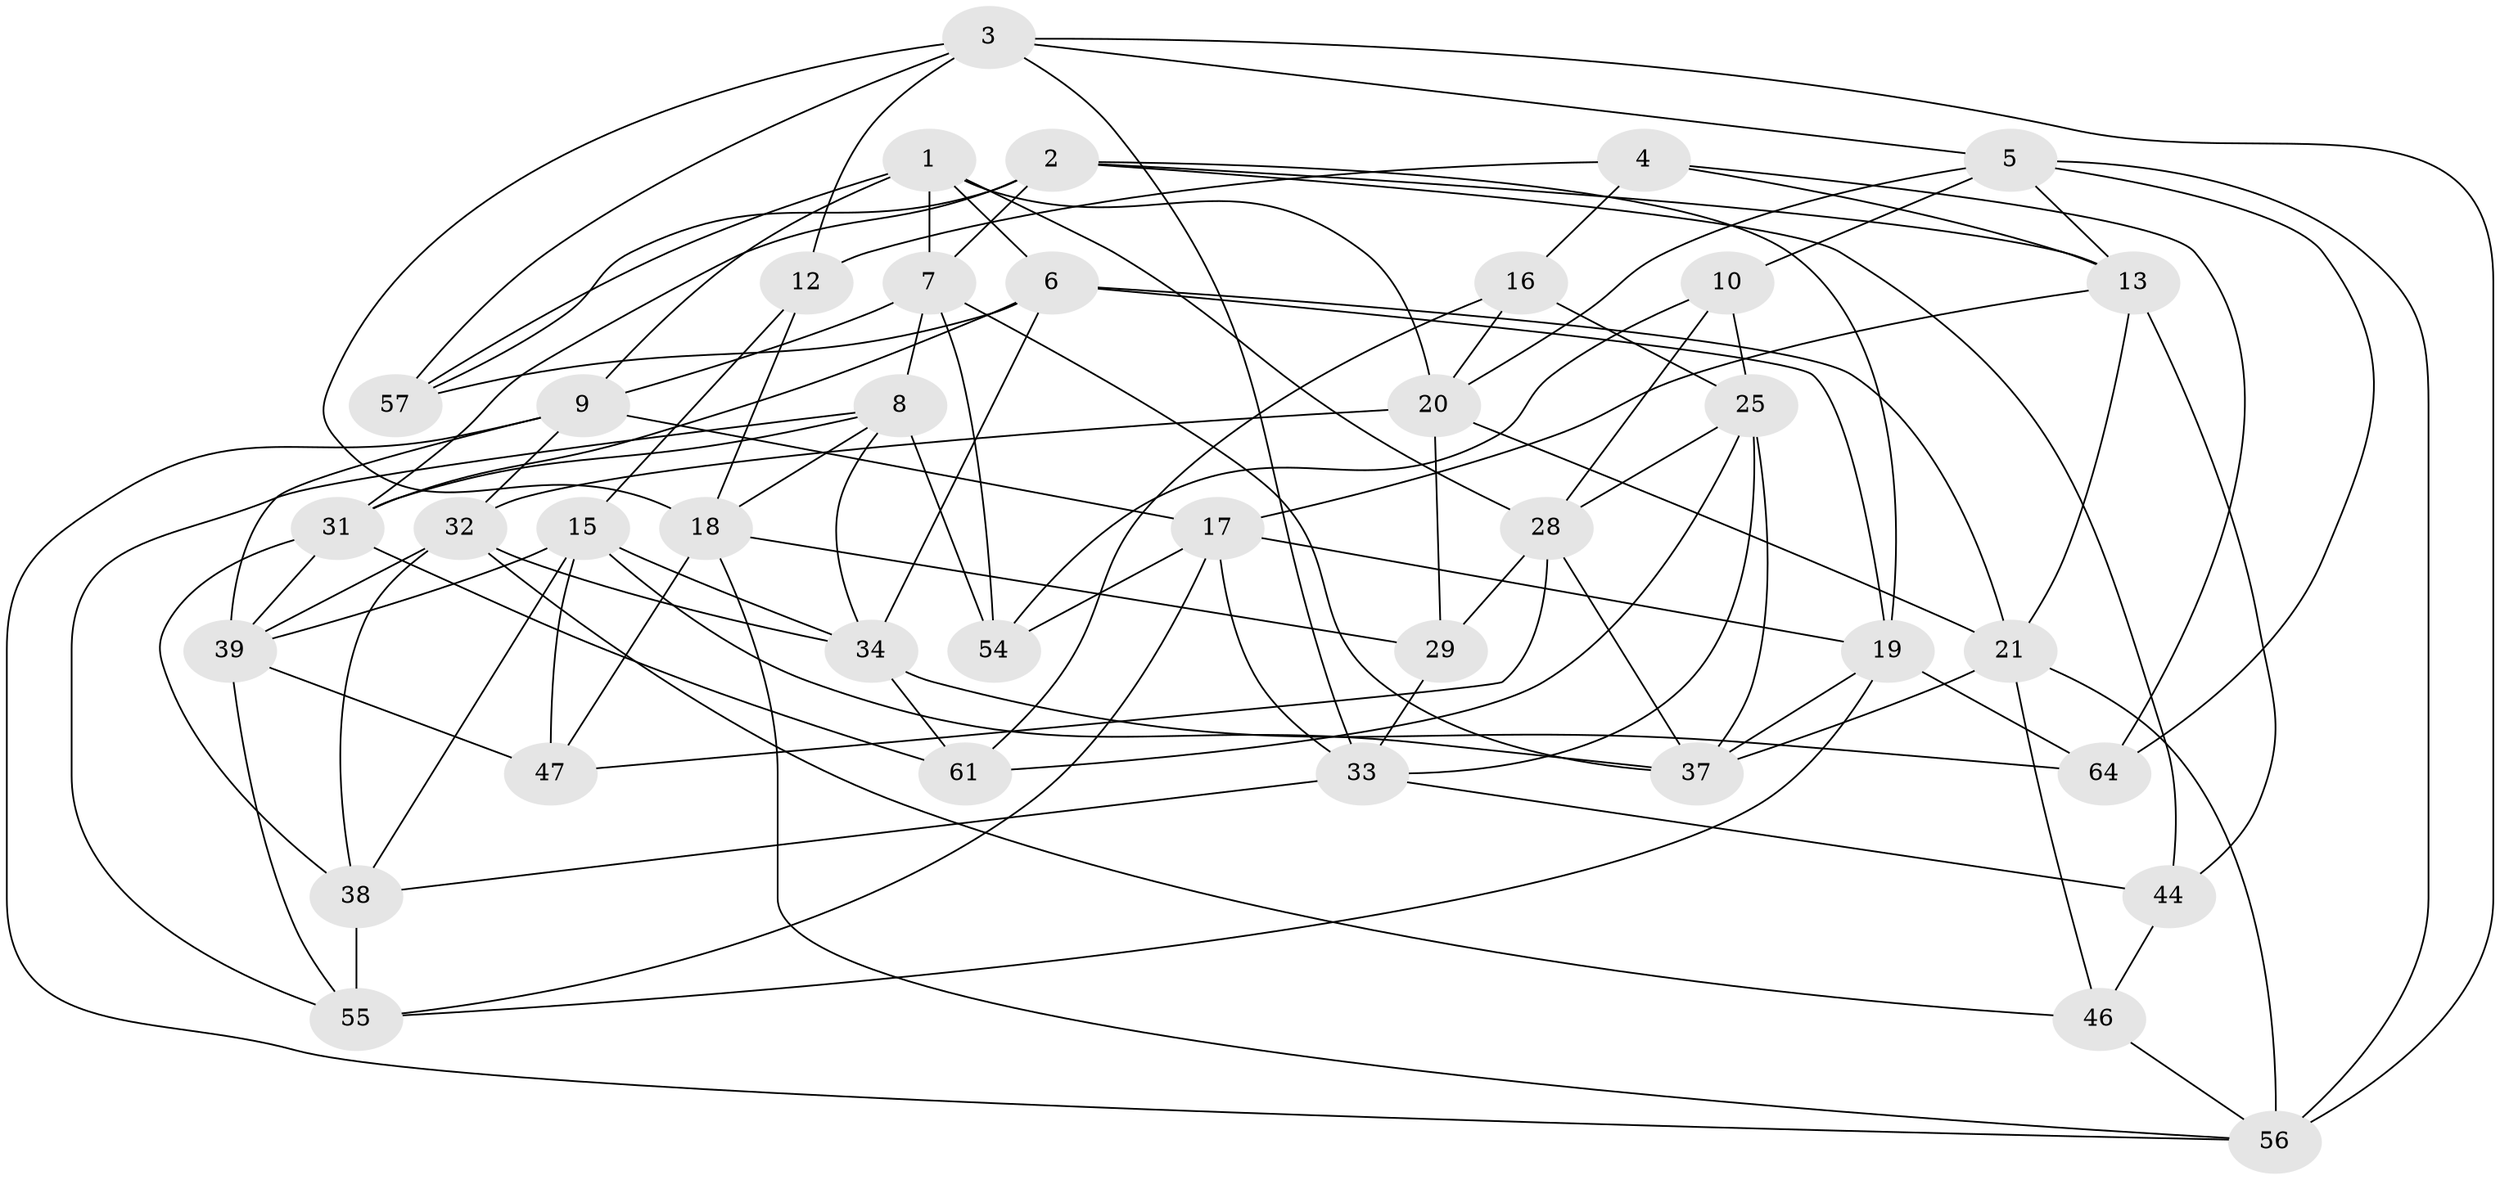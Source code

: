 // Generated by graph-tools (version 1.1) at 2025/52/02/27/25 19:52:34]
// undirected, 38 vertices, 101 edges
graph export_dot {
graph [start="1"]
  node [color=gray90,style=filled];
  1 [super="+41"];
  2 [super="+14"];
  3 [super="+11"];
  4;
  5 [super="+60"];
  6 [super="+26"];
  7 [super="+63"];
  8 [super="+22"];
  9 [super="+42"];
  10;
  12;
  13 [super="+27"];
  15 [super="+24"];
  16;
  17 [super="+40"];
  18 [super="+50"];
  19 [super="+30"];
  20 [super="+45"];
  21 [super="+23"];
  25 [super="+43"];
  28 [super="+51"];
  29;
  31 [super="+35"];
  32 [super="+49"];
  33 [super="+36"];
  34 [super="+53"];
  37 [super="+48"];
  38 [super="+58"];
  39 [super="+52"];
  44;
  46;
  47;
  54;
  55 [super="+59"];
  56 [super="+62"];
  57;
  61;
  64;
  1 -- 57;
  1 -- 28;
  1 -- 6;
  1 -- 20;
  1 -- 9;
  1 -- 7;
  2 -- 57;
  2 -- 13;
  2 -- 19;
  2 -- 44;
  2 -- 31;
  2 -- 7;
  3 -- 12;
  3 -- 57;
  3 -- 5;
  3 -- 56;
  3 -- 33;
  3 -- 18;
  4 -- 13;
  4 -- 16;
  4 -- 64;
  4 -- 12;
  5 -- 13;
  5 -- 56;
  5 -- 10;
  5 -- 64;
  5 -- 20;
  6 -- 21;
  6 -- 57;
  6 -- 34;
  6 -- 19;
  6 -- 31;
  7 -- 54;
  7 -- 8;
  7 -- 9;
  7 -- 37;
  8 -- 54;
  8 -- 55;
  8 -- 18;
  8 -- 34;
  8 -- 31;
  9 -- 56;
  9 -- 32;
  9 -- 39;
  9 -- 17;
  10 -- 54;
  10 -- 25;
  10 -- 28;
  12 -- 18;
  12 -- 15;
  13 -- 21;
  13 -- 44;
  13 -- 17;
  15 -- 38;
  15 -- 47;
  15 -- 37;
  15 -- 34;
  15 -- 39;
  16 -- 20;
  16 -- 61;
  16 -- 25;
  17 -- 54;
  17 -- 19;
  17 -- 33;
  17 -- 55;
  18 -- 47;
  18 -- 56;
  18 -- 29;
  19 -- 64;
  19 -- 37;
  19 -- 55;
  20 -- 21;
  20 -- 32;
  20 -- 29;
  21 -- 46;
  21 -- 56;
  21 -- 37;
  25 -- 37;
  25 -- 61;
  25 -- 28;
  25 -- 33;
  28 -- 29;
  28 -- 47;
  28 -- 37;
  29 -- 33;
  31 -- 61;
  31 -- 38;
  31 -- 39;
  32 -- 46;
  32 -- 38;
  32 -- 34;
  32 -- 39;
  33 -- 38;
  33 -- 44;
  34 -- 64;
  34 -- 61;
  38 -- 55 [weight=2];
  39 -- 47;
  39 -- 55;
  44 -- 46;
  46 -- 56;
}
